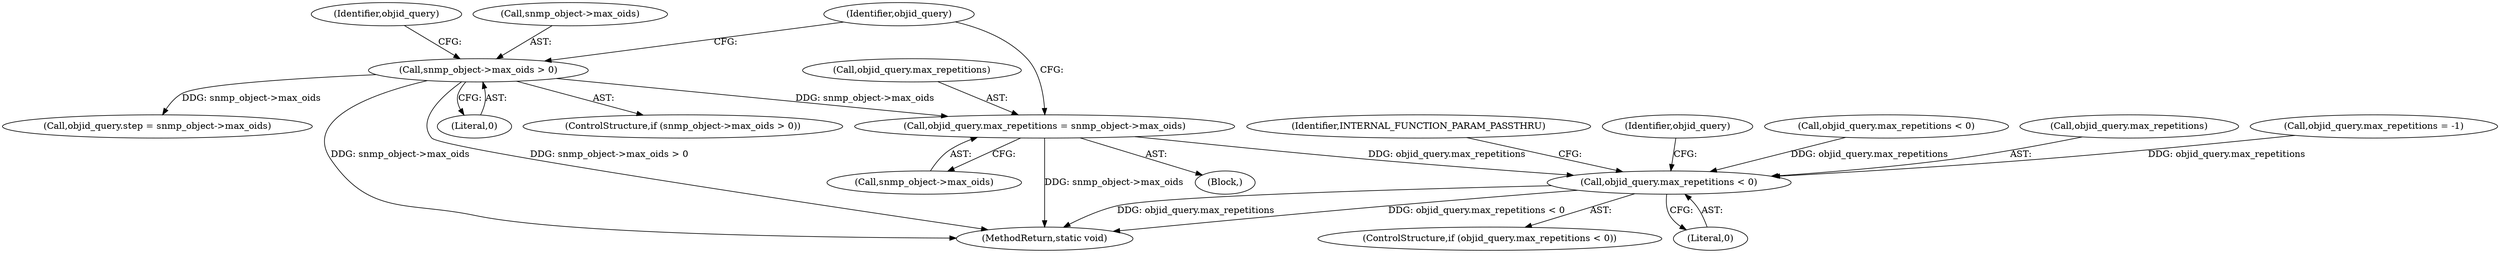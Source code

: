 digraph "0_php_cab1c3b3708eead315e033359d07049b23b147a3_3@pointer" {
"1000317" [label="(Call,objid_query.max_repetitions = snmp_object->max_oids)"];
"1000297" [label="(Call,snmp_object->max_oids > 0)"];
"1000378" [label="(Call,objid_query.max_repetitions < 0)"];
"1000326" [label="(Identifier,objid_query)"];
"1000318" [label="(Call,objid_query.max_repetitions)"];
"1000316" [label="(Block,)"];
"1000377" [label="(ControlStructure,if (objid_query.max_repetitions < 0))"];
"1000390" [label="(Identifier,INTERNAL_FUNCTION_PARAM_PASSTHRU)"];
"1000297" [label="(Call,snmp_object->max_oids > 0)"];
"1000321" [label="(Call,snmp_object->max_oids)"];
"1000305" [label="(Identifier,objid_query)"];
"1000386" [label="(Identifier,objid_query)"];
"1000311" [label="(Call,objid_query.max_repetitions < 0)"];
"1000378" [label="(Call,objid_query.max_repetitions < 0)"];
"1000296" [label="(ControlStructure,if (snmp_object->max_oids > 0))"];
"1000303" [label="(Call,objid_query.step = snmp_object->max_oids)"];
"1000382" [label="(Literal,0)"];
"1000379" [label="(Call,objid_query.max_repetitions)"];
"1000425" [label="(MethodReturn,static void)"];
"1000301" [label="(Literal,0)"];
"1000158" [label="(Call,objid_query.max_repetitions = -1)"];
"1000317" [label="(Call,objid_query.max_repetitions = snmp_object->max_oids)"];
"1000298" [label="(Call,snmp_object->max_oids)"];
"1000317" -> "1000316"  [label="AST: "];
"1000317" -> "1000321"  [label="CFG: "];
"1000318" -> "1000317"  [label="AST: "];
"1000321" -> "1000317"  [label="AST: "];
"1000326" -> "1000317"  [label="CFG: "];
"1000317" -> "1000425"  [label="DDG: snmp_object->max_oids"];
"1000297" -> "1000317"  [label="DDG: snmp_object->max_oids"];
"1000317" -> "1000378"  [label="DDG: objid_query.max_repetitions"];
"1000297" -> "1000296"  [label="AST: "];
"1000297" -> "1000301"  [label="CFG: "];
"1000298" -> "1000297"  [label="AST: "];
"1000301" -> "1000297"  [label="AST: "];
"1000305" -> "1000297"  [label="CFG: "];
"1000326" -> "1000297"  [label="CFG: "];
"1000297" -> "1000425"  [label="DDG: snmp_object->max_oids"];
"1000297" -> "1000425"  [label="DDG: snmp_object->max_oids > 0"];
"1000297" -> "1000303"  [label="DDG: snmp_object->max_oids"];
"1000378" -> "1000377"  [label="AST: "];
"1000378" -> "1000382"  [label="CFG: "];
"1000379" -> "1000378"  [label="AST: "];
"1000382" -> "1000378"  [label="AST: "];
"1000386" -> "1000378"  [label="CFG: "];
"1000390" -> "1000378"  [label="CFG: "];
"1000378" -> "1000425"  [label="DDG: objid_query.max_repetitions"];
"1000378" -> "1000425"  [label="DDG: objid_query.max_repetitions < 0"];
"1000158" -> "1000378"  [label="DDG: objid_query.max_repetitions"];
"1000311" -> "1000378"  [label="DDG: objid_query.max_repetitions"];
}

